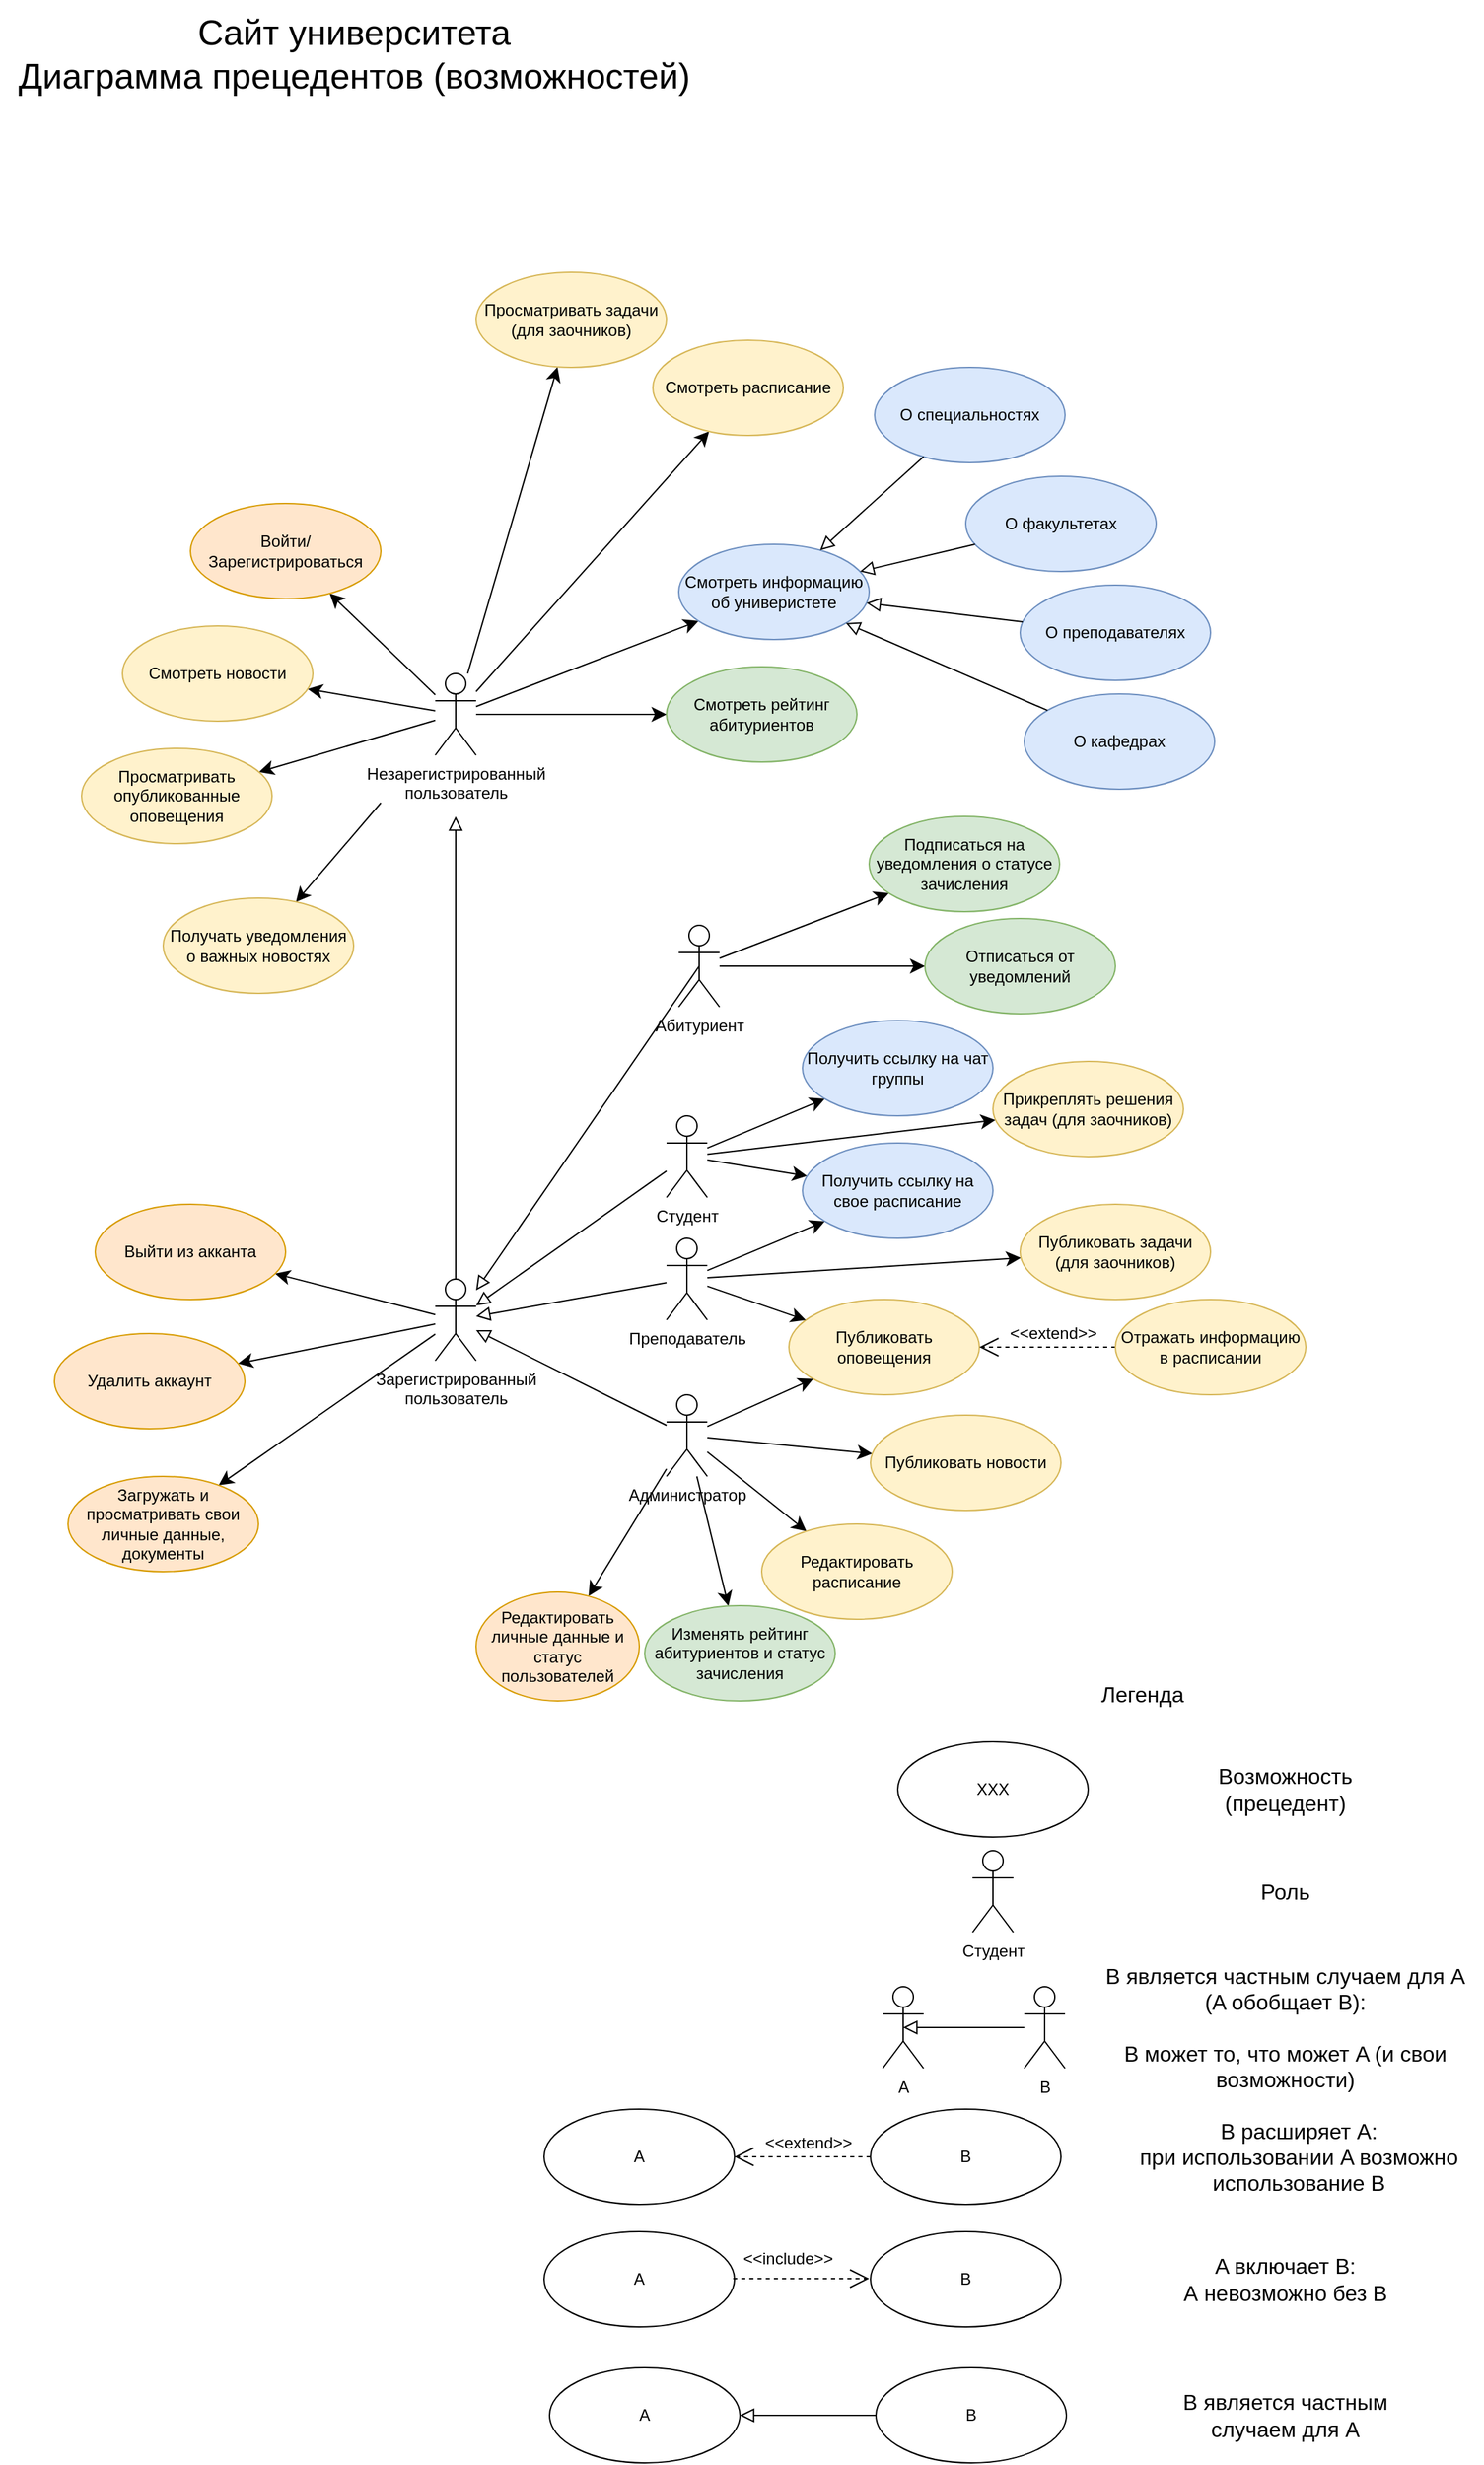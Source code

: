 <mxfile version="27.0.9">
  <diagram name="Страница — 1" id="YHnXIUAEko-EZnPwfLlH">
    <mxGraphModel dx="1815" dy="1706" grid="1" gridSize="10" guides="1" tooltips="1" connect="1" arrows="1" fold="1" page="1" pageScale="1" pageWidth="827" pageHeight="1169" math="0" shadow="0">
      <root>
        <mxCell id="0" />
        <mxCell id="1" parent="0" />
        <mxCell id="iBgdx17Dv0a5mW3MopRO-1" value="" style="edgeStyle=none;curved=1;rounded=0;orthogonalLoop=1;jettySize=auto;html=1;fontSize=12;startSize=8;endSize=8;" parent="1" source="iBgdx17Dv0a5mW3MopRO-8" target="iBgdx17Dv0a5mW3MopRO-10" edge="1">
          <mxGeometry relative="1" as="geometry" />
        </mxCell>
        <mxCell id="iBgdx17Dv0a5mW3MopRO-2" style="edgeStyle=none;curved=1;rounded=0;orthogonalLoop=1;jettySize=auto;html=1;fontSize=12;startSize=8;endSize=8;" parent="1" source="iBgdx17Dv0a5mW3MopRO-8" target="iBgdx17Dv0a5mW3MopRO-9" edge="1">
          <mxGeometry relative="1" as="geometry" />
        </mxCell>
        <mxCell id="iBgdx17Dv0a5mW3MopRO-3" style="edgeStyle=none;curved=1;rounded=0;orthogonalLoop=1;jettySize=auto;html=1;fontSize=12;startSize=8;endSize=8;" parent="1" source="iBgdx17Dv0a5mW3MopRO-8" target="iBgdx17Dv0a5mW3MopRO-27" edge="1">
          <mxGeometry relative="1" as="geometry" />
        </mxCell>
        <mxCell id="iBgdx17Dv0a5mW3MopRO-4" value="" style="edgeStyle=none;curved=1;rounded=0;orthogonalLoop=1;jettySize=auto;html=1;fontSize=12;startSize=8;endSize=8;" parent="1" source="iBgdx17Dv0a5mW3MopRO-8" target="iBgdx17Dv0a5mW3MopRO-43" edge="1">
          <mxGeometry relative="1" as="geometry" />
        </mxCell>
        <mxCell id="iBgdx17Dv0a5mW3MopRO-5" style="edgeStyle=none;curved=1;rounded=0;orthogonalLoop=1;jettySize=auto;html=1;fontSize=12;startSize=8;endSize=8;" parent="1" source="iBgdx17Dv0a5mW3MopRO-8" target="iBgdx17Dv0a5mW3MopRO-36" edge="1">
          <mxGeometry relative="1" as="geometry" />
        </mxCell>
        <mxCell id="iBgdx17Dv0a5mW3MopRO-6" style="edgeStyle=none;curved=1;rounded=0;orthogonalLoop=1;jettySize=auto;html=1;fontSize=12;startSize=8;endSize=8;" parent="1" source="iBgdx17Dv0a5mW3MopRO-8" target="iBgdx17Dv0a5mW3MopRO-50" edge="1">
          <mxGeometry relative="1" as="geometry" />
        </mxCell>
        <mxCell id="iBgdx17Dv0a5mW3MopRO-76" style="edgeStyle=none;curved=1;rounded=0;orthogonalLoop=1;jettySize=auto;html=1;fontSize=12;startSize=8;endSize=8;" parent="1" source="iBgdx17Dv0a5mW3MopRO-8" target="iBgdx17Dv0a5mW3MopRO-75" edge="1">
          <mxGeometry relative="1" as="geometry" />
        </mxCell>
        <mxCell id="iBgdx17Dv0a5mW3MopRO-8" value="Незарегистрированный&lt;div&gt;пользователь&lt;/div&gt;" style="shape=umlActor;verticalLabelPosition=bottom;verticalAlign=top;html=1;" parent="1" vertex="1">
          <mxGeometry x="120" y="15" width="30" height="60" as="geometry" />
        </mxCell>
        <mxCell id="iBgdx17Dv0a5mW3MopRO-9" value="Смотреть расписание" style="ellipse;whiteSpace=wrap;html=1;fillColor=#fff2cc;strokeColor=#d6b656;" parent="1" vertex="1">
          <mxGeometry x="280" y="-230" width="140" height="70" as="geometry" />
        </mxCell>
        <mxCell id="iBgdx17Dv0a5mW3MopRO-10" value="Смотреть рейтинг абитуриентов" style="ellipse;whiteSpace=wrap;html=1;fillColor=#d5e8d4;strokeColor=#82b366;" parent="1" vertex="1">
          <mxGeometry x="290" y="10" width="140" height="70" as="geometry" />
        </mxCell>
        <mxCell id="iBgdx17Dv0a5mW3MopRO-11" value="Публиковать оповещения" style="ellipse;whiteSpace=wrap;html=1;fillColor=#fff2cc;strokeColor=#d6b656;" parent="1" vertex="1">
          <mxGeometry x="380" y="475" width="140" height="70" as="geometry" />
        </mxCell>
        <mxCell id="iBgdx17Dv0a5mW3MopRO-12" style="edgeStyle=none;curved=1;rounded=0;orthogonalLoop=1;jettySize=auto;html=1;fontSize=12;startSize=8;endSize=8;" parent="1" source="iBgdx17Dv0a5mW3MopRO-15" target="iBgdx17Dv0a5mW3MopRO-51" edge="1">
          <mxGeometry relative="1" as="geometry">
            <mxPoint x="70" y="660" as="targetPoint" />
          </mxGeometry>
        </mxCell>
        <mxCell id="iBgdx17Dv0a5mW3MopRO-13" style="edgeStyle=none;curved=1;rounded=0;orthogonalLoop=1;jettySize=auto;html=1;fontSize=12;startSize=8;endSize=8;" parent="1" source="iBgdx17Dv0a5mW3MopRO-15" target="iBgdx17Dv0a5mW3MopRO-52" edge="1">
          <mxGeometry relative="1" as="geometry" />
        </mxCell>
        <mxCell id="iBgdx17Dv0a5mW3MopRO-14" style="edgeStyle=none;curved=1;rounded=0;orthogonalLoop=1;jettySize=auto;html=1;fontSize=12;startSize=8;endSize=8;" parent="1" source="iBgdx17Dv0a5mW3MopRO-15" target="iBgdx17Dv0a5mW3MopRO-55" edge="1">
          <mxGeometry relative="1" as="geometry" />
        </mxCell>
        <mxCell id="iBgdx17Dv0a5mW3MopRO-87" style="edgeStyle=none;curved=1;rounded=0;orthogonalLoop=1;jettySize=auto;html=1;fontSize=12;startSize=8;endSize=8;" parent="1" target="iBgdx17Dv0a5mW3MopRO-86" edge="1">
          <mxGeometry relative="1" as="geometry">
            <mxPoint x="80" y="110" as="sourcePoint" />
          </mxGeometry>
        </mxCell>
        <mxCell id="iBgdx17Dv0a5mW3MopRO-15" value="Зарегистрированный&lt;div&gt;пользователь&lt;/div&gt;" style="shape=umlActor;verticalLabelPosition=bottom;verticalAlign=top;html=1;" parent="1" vertex="1">
          <mxGeometry x="120" y="460" width="30" height="60" as="geometry" />
        </mxCell>
        <mxCell id="iBgdx17Dv0a5mW3MopRO-16" style="edgeStyle=none;curved=1;rounded=0;orthogonalLoop=1;jettySize=auto;html=1;fontSize=12;startSize=8;endSize=8;endArrow=block;endFill=0;" parent="1" source="iBgdx17Dv0a5mW3MopRO-19" target="iBgdx17Dv0a5mW3MopRO-15" edge="1">
          <mxGeometry relative="1" as="geometry" />
        </mxCell>
        <mxCell id="iBgdx17Dv0a5mW3MopRO-17" style="edgeStyle=none;curved=1;rounded=0;orthogonalLoop=1;jettySize=auto;html=1;fontSize=12;startSize=8;endSize=8;" parent="1" source="iBgdx17Dv0a5mW3MopRO-19" target="iBgdx17Dv0a5mW3MopRO-28" edge="1">
          <mxGeometry relative="1" as="geometry" />
        </mxCell>
        <mxCell id="iBgdx17Dv0a5mW3MopRO-18" style="edgeStyle=none;curved=1;rounded=0;orthogonalLoop=1;jettySize=auto;html=1;fontSize=12;startSize=8;endSize=8;" parent="1" source="iBgdx17Dv0a5mW3MopRO-19" target="iBgdx17Dv0a5mW3MopRO-45" edge="1">
          <mxGeometry relative="1" as="geometry" />
        </mxCell>
        <mxCell id="MSXrS4QZ0OTZGiHskTLz-15" style="edgeStyle=none;curved=1;rounded=0;orthogonalLoop=1;jettySize=auto;html=1;fontSize=12;startSize=8;endSize=8;" edge="1" parent="1" source="iBgdx17Dv0a5mW3MopRO-19" target="MSXrS4QZ0OTZGiHskTLz-12">
          <mxGeometry relative="1" as="geometry" />
        </mxCell>
        <mxCell id="iBgdx17Dv0a5mW3MopRO-19" value="Студент" style="shape=umlActor;verticalLabelPosition=bottom;verticalAlign=top;html=1;" parent="1" vertex="1">
          <mxGeometry x="290" y="340" width="30" height="60" as="geometry" />
        </mxCell>
        <mxCell id="iBgdx17Dv0a5mW3MopRO-20" value="" style="edgeStyle=none;curved=1;rounded=0;orthogonalLoop=1;jettySize=auto;html=1;fontSize=12;startSize=8;endSize=8;endArrow=block;endFill=0;" parent="1" source="iBgdx17Dv0a5mW3MopRO-23" target="iBgdx17Dv0a5mW3MopRO-15" edge="1">
          <mxGeometry relative="1" as="geometry" />
        </mxCell>
        <mxCell id="iBgdx17Dv0a5mW3MopRO-21" value="" style="edgeStyle=none;curved=1;rounded=0;orthogonalLoop=1;jettySize=auto;html=1;fontSize=12;startSize=8;endSize=8;" parent="1" source="iBgdx17Dv0a5mW3MopRO-23" target="iBgdx17Dv0a5mW3MopRO-11" edge="1">
          <mxGeometry relative="1" as="geometry" />
        </mxCell>
        <mxCell id="iBgdx17Dv0a5mW3MopRO-22" style="edgeStyle=none;curved=1;rounded=0;orthogonalLoop=1;jettySize=auto;html=1;fontSize=12;startSize=8;endSize=8;" parent="1" source="iBgdx17Dv0a5mW3MopRO-23" target="iBgdx17Dv0a5mW3MopRO-45" edge="1">
          <mxGeometry relative="1" as="geometry" />
        </mxCell>
        <mxCell id="MSXrS4QZ0OTZGiHskTLz-14" style="edgeStyle=none;curved=1;rounded=0;orthogonalLoop=1;jettySize=auto;html=1;fontSize=12;startSize=8;endSize=8;" edge="1" parent="1" source="iBgdx17Dv0a5mW3MopRO-23" target="MSXrS4QZ0OTZGiHskTLz-13">
          <mxGeometry relative="1" as="geometry" />
        </mxCell>
        <mxCell id="iBgdx17Dv0a5mW3MopRO-23" value="Преподаватель" style="shape=umlActor;verticalLabelPosition=bottom;verticalAlign=top;html=1;" parent="1" vertex="1">
          <mxGeometry x="290" y="430" width="30" height="60" as="geometry" />
        </mxCell>
        <mxCell id="iBgdx17Dv0a5mW3MopRO-24" value="" style="endArrow=open;dashed=1;endFill=0;endSize=12;html=1;rounded=0;fontSize=12;curved=1;textShadow=0;strokeColor=default;" parent="1" source="iBgdx17Dv0a5mW3MopRO-26" target="iBgdx17Dv0a5mW3MopRO-11" edge="1">
          <mxGeometry width="160" relative="1" as="geometry">
            <mxPoint x="560" y="475" as="sourcePoint" />
            <mxPoint x="610" y="474" as="targetPoint" />
          </mxGeometry>
        </mxCell>
        <mxCell id="iBgdx17Dv0a5mW3MopRO-25" value="&amp;lt;&amp;lt;extend&amp;gt;&amp;gt;" style="edgeLabel;html=1;align=center;verticalAlign=middle;resizable=0;points=[];fontSize=12;" parent="iBgdx17Dv0a5mW3MopRO-24" vertex="1" connectable="0">
          <mxGeometry x="-0.286" y="-4" relative="1" as="geometry">
            <mxPoint x="-11" y="-6" as="offset" />
          </mxGeometry>
        </mxCell>
        <mxCell id="iBgdx17Dv0a5mW3MopRO-26" value="Отражать информацию в расписании" style="ellipse;whiteSpace=wrap;html=1;fillColor=#fff2cc;strokeColor=#d6b656;" parent="1" vertex="1">
          <mxGeometry x="620" y="475" width="140" height="70" as="geometry" />
        </mxCell>
        <mxCell id="iBgdx17Dv0a5mW3MopRO-27" value="Смотреть новости" style="ellipse;whiteSpace=wrap;html=1;fillColor=#fff2cc;strokeColor=#d6b656;" parent="1" vertex="1">
          <mxGeometry x="-110" y="-20" width="140" height="70" as="geometry" />
        </mxCell>
        <mxCell id="iBgdx17Dv0a5mW3MopRO-28" value="Получить ссылку на чат группы" style="ellipse;whiteSpace=wrap;html=1;fillColor=#dae8fc;strokeColor=#6c8ebf;" parent="1" vertex="1">
          <mxGeometry x="390" y="270" width="140" height="70" as="geometry" />
        </mxCell>
        <mxCell id="iBgdx17Dv0a5mW3MopRO-29" style="edgeStyle=none;curved=1;rounded=0;orthogonalLoop=1;jettySize=auto;html=1;fontSize=12;startSize=8;endSize=8;endArrow=block;endFill=0;" parent="1" source="iBgdx17Dv0a5mW3MopRO-35" target="iBgdx17Dv0a5mW3MopRO-15" edge="1">
          <mxGeometry relative="1" as="geometry" />
        </mxCell>
        <mxCell id="iBgdx17Dv0a5mW3MopRO-30" style="edgeStyle=none;curved=1;rounded=0;orthogonalLoop=1;jettySize=auto;html=1;fontSize=12;startSize=8;endSize=8;" parent="1" source="iBgdx17Dv0a5mW3MopRO-35" target="iBgdx17Dv0a5mW3MopRO-37" edge="1">
          <mxGeometry relative="1" as="geometry" />
        </mxCell>
        <mxCell id="iBgdx17Dv0a5mW3MopRO-31" style="edgeStyle=none;curved=1;rounded=0;orthogonalLoop=1;jettySize=auto;html=1;fontSize=12;startSize=8;endSize=8;" parent="1" source="iBgdx17Dv0a5mW3MopRO-35" target="iBgdx17Dv0a5mW3MopRO-11" edge="1">
          <mxGeometry relative="1" as="geometry" />
        </mxCell>
        <mxCell id="iBgdx17Dv0a5mW3MopRO-32" style="edgeStyle=none;curved=1;rounded=0;orthogonalLoop=1;jettySize=auto;html=1;fontSize=12;startSize=8;endSize=8;" parent="1" source="iBgdx17Dv0a5mW3MopRO-35" target="iBgdx17Dv0a5mW3MopRO-46" edge="1">
          <mxGeometry relative="1" as="geometry" />
        </mxCell>
        <mxCell id="iBgdx17Dv0a5mW3MopRO-33" style="edgeStyle=none;curved=1;rounded=0;orthogonalLoop=1;jettySize=auto;html=1;fontSize=12;startSize=8;endSize=8;" parent="1" source="iBgdx17Dv0a5mW3MopRO-35" target="iBgdx17Dv0a5mW3MopRO-47" edge="1">
          <mxGeometry relative="1" as="geometry" />
        </mxCell>
        <mxCell id="iBgdx17Dv0a5mW3MopRO-34" style="edgeStyle=none;curved=1;rounded=0;orthogonalLoop=1;jettySize=auto;html=1;fontSize=12;startSize=8;endSize=8;" parent="1" source="iBgdx17Dv0a5mW3MopRO-35" target="iBgdx17Dv0a5mW3MopRO-53" edge="1">
          <mxGeometry relative="1" as="geometry" />
        </mxCell>
        <mxCell id="iBgdx17Dv0a5mW3MopRO-35" value="Администратор" style="shape=umlActor;verticalLabelPosition=bottom;verticalAlign=top;html=1;" parent="1" vertex="1">
          <mxGeometry x="290" y="545" width="30" height="60" as="geometry" />
        </mxCell>
        <mxCell id="iBgdx17Dv0a5mW3MopRO-36" value="Просматривать задачи (для заочников)" style="ellipse;whiteSpace=wrap;html=1;fillColor=#fff2cc;strokeColor=#d6b656;" parent="1" vertex="1">
          <mxGeometry x="150" y="-280" width="140" height="70" as="geometry" />
        </mxCell>
        <mxCell id="iBgdx17Dv0a5mW3MopRO-37" value="Редактировать расписание" style="ellipse;whiteSpace=wrap;html=1;fillColor=#fff2cc;strokeColor=#d6b656;" parent="1" vertex="1">
          <mxGeometry x="360" y="640" width="140" height="70" as="geometry" />
        </mxCell>
        <mxCell id="iBgdx17Dv0a5mW3MopRO-38" style="edgeStyle=none;curved=1;rounded=0;orthogonalLoop=1;jettySize=auto;html=1;fontSize=12;startSize=8;endSize=8;" parent="1" source="iBgdx17Dv0a5mW3MopRO-40" target="iBgdx17Dv0a5mW3MopRO-41" edge="1">
          <mxGeometry relative="1" as="geometry" />
        </mxCell>
        <mxCell id="iBgdx17Dv0a5mW3MopRO-39" style="edgeStyle=none;curved=1;rounded=0;orthogonalLoop=1;jettySize=auto;html=1;fontSize=12;startSize=8;endSize=8;" parent="1" source="iBgdx17Dv0a5mW3MopRO-40" target="iBgdx17Dv0a5mW3MopRO-54" edge="1">
          <mxGeometry relative="1" as="geometry" />
        </mxCell>
        <mxCell id="iBgdx17Dv0a5mW3MopRO-40" value="Абитуриент" style="shape=umlActor;verticalLabelPosition=bottom;verticalAlign=top;html=1;" parent="1" vertex="1">
          <mxGeometry x="299" y="200" width="30" height="60" as="geometry" />
        </mxCell>
        <mxCell id="iBgdx17Dv0a5mW3MopRO-41" value="Подписаться на уведомления о статусе зачисления" style="ellipse;whiteSpace=wrap;html=1;fillColor=#d5e8d4;strokeColor=#82b366;" parent="1" vertex="1">
          <mxGeometry x="439" y="120" width="140" height="70" as="geometry" />
        </mxCell>
        <mxCell id="iBgdx17Dv0a5mW3MopRO-42" style="edgeStyle=none;curved=1;rounded=0;orthogonalLoop=1;jettySize=auto;html=1;fontSize=12;startSize=8;endSize=8;endArrow=block;endFill=0;exitX=0.5;exitY=0.5;exitDx=0;exitDy=0;exitPerimeter=0;" parent="1" source="iBgdx17Dv0a5mW3MopRO-40" target="iBgdx17Dv0a5mW3MopRO-15" edge="1">
          <mxGeometry relative="1" as="geometry">
            <mxPoint x="270" y="479" as="sourcePoint" />
            <mxPoint x="120" y="440" as="targetPoint" />
          </mxGeometry>
        </mxCell>
        <mxCell id="iBgdx17Dv0a5mW3MopRO-43" value="Смотреть информацию об универистете" style="ellipse;whiteSpace=wrap;html=1;fillColor=#dae8fc;strokeColor=#6c8ebf;" parent="1" vertex="1">
          <mxGeometry x="299" y="-80" width="140" height="70" as="geometry" />
        </mxCell>
        <mxCell id="iBgdx17Dv0a5mW3MopRO-44" style="edgeStyle=none;curved=1;rounded=0;orthogonalLoop=1;jettySize=auto;html=1;fontSize=12;startSize=8;endSize=8;endArrow=block;endFill=0;exitX=0.5;exitY=0;exitDx=0;exitDy=0;exitPerimeter=0;" parent="1" source="iBgdx17Dv0a5mW3MopRO-15" edge="1">
          <mxGeometry relative="1" as="geometry">
            <mxPoint x="215" y="210" as="sourcePoint" />
            <mxPoint x="135" y="120" as="targetPoint" />
          </mxGeometry>
        </mxCell>
        <mxCell id="iBgdx17Dv0a5mW3MopRO-45" value="Получить ссылку на свое расписание" style="ellipse;whiteSpace=wrap;html=1;fillColor=#dae8fc;strokeColor=#6c8ebf;" parent="1" vertex="1">
          <mxGeometry x="390" y="360" width="140" height="70" as="geometry" />
        </mxCell>
        <mxCell id="iBgdx17Dv0a5mW3MopRO-46" value="Изменять рейтинг абитуриентов и статус зачисления" style="ellipse;whiteSpace=wrap;html=1;fillColor=#d5e8d4;strokeColor=#82b366;" parent="1" vertex="1">
          <mxGeometry x="274" y="700" width="140" height="70" as="geometry" />
        </mxCell>
        <mxCell id="iBgdx17Dv0a5mW3MopRO-47" value="Публиковать новости" style="ellipse;whiteSpace=wrap;html=1;fillColor=#fff2cc;strokeColor=#d6b656;" parent="1" vertex="1">
          <mxGeometry x="440" y="560" width="140" height="70" as="geometry" />
        </mxCell>
        <mxCell id="iBgdx17Dv0a5mW3MopRO-48" value="&lt;div&gt;Cайт университета&lt;/div&gt;&lt;div&gt;Диаграмма прецедентов (возможностей)&lt;/div&gt;" style="text;html=1;align=center;verticalAlign=middle;resizable=0;points=[];autosize=1;strokeColor=none;fillColor=none;fontSize=26;" parent="1" vertex="1">
          <mxGeometry x="-200" y="-480" width="520" height="80" as="geometry" />
        </mxCell>
        <mxCell id="iBgdx17Dv0a5mW3MopRO-49" value="О специальностях" style="ellipse;whiteSpace=wrap;html=1;fillColor=#dae8fc;strokeColor=#6c8ebf;" parent="1" vertex="1">
          <mxGeometry x="443" y="-210" width="140" height="70" as="geometry" />
        </mxCell>
        <mxCell id="iBgdx17Dv0a5mW3MopRO-50" value="Войти/Зарегистрироваться" style="ellipse;whiteSpace=wrap;html=1;fillColor=#ffe6cc;strokeColor=#d79b00;" parent="1" vertex="1">
          <mxGeometry x="-60" y="-110" width="140" height="70" as="geometry" />
        </mxCell>
        <mxCell id="iBgdx17Dv0a5mW3MopRO-51" value="Удалить аккаунт" style="ellipse;whiteSpace=wrap;html=1;fillColor=#ffe6cc;strokeColor=#d79b00;" parent="1" vertex="1">
          <mxGeometry x="-160" y="500" width="140" height="70" as="geometry" />
        </mxCell>
        <mxCell id="iBgdx17Dv0a5mW3MopRO-52" value="&lt;div&gt;Загружать и просматривать свои личные данные, документы&lt;/div&gt;" style="ellipse;whiteSpace=wrap;html=1;fillColor=#ffe6cc;strokeColor=#d79b00;" parent="1" vertex="1">
          <mxGeometry x="-150" y="605" width="140" height="70" as="geometry" />
        </mxCell>
        <mxCell id="iBgdx17Dv0a5mW3MopRO-53" value="Редактировать личные данные и статус пользователей" style="ellipse;whiteSpace=wrap;html=1;fillColor=#ffe6cc;strokeColor=#d79b00;" parent="1" vertex="1">
          <mxGeometry x="150" y="690" width="120" height="80" as="geometry" />
        </mxCell>
        <mxCell id="iBgdx17Dv0a5mW3MopRO-54" value="Отписаться от уведомлений" style="ellipse;whiteSpace=wrap;html=1;fillColor=#d5e8d4;strokeColor=#82b366;" parent="1" vertex="1">
          <mxGeometry x="480" y="195" width="140" height="70" as="geometry" />
        </mxCell>
        <mxCell id="iBgdx17Dv0a5mW3MopRO-55" value="Выйти из акканта" style="ellipse;whiteSpace=wrap;html=1;fillColor=#ffe6cc;strokeColor=#d79b00;" parent="1" vertex="1">
          <mxGeometry x="-130" y="405" width="140" height="70" as="geometry" />
        </mxCell>
        <mxCell id="iBgdx17Dv0a5mW3MopRO-56" value="Легенда" style="text;strokeColor=none;fillColor=none;html=1;align=center;verticalAlign=middle;whiteSpace=wrap;rounded=0;fontSize=16;" parent="1" vertex="1">
          <mxGeometry x="610" y="750" width="60" height="30" as="geometry" />
        </mxCell>
        <mxCell id="iBgdx17Dv0a5mW3MopRO-57" value="XXX" style="ellipse;whiteSpace=wrap;html=1;" parent="1" vertex="1">
          <mxGeometry x="460" y="800" width="140" height="70" as="geometry" />
        </mxCell>
        <mxCell id="iBgdx17Dv0a5mW3MopRO-58" value="Возможность (прецедент)" style="text;strokeColor=none;fillColor=none;html=1;align=center;verticalAlign=middle;whiteSpace=wrap;rounded=0;fontSize=16;" parent="1" vertex="1">
          <mxGeometry x="715" y="820" width="60" height="30" as="geometry" />
        </mxCell>
        <mxCell id="iBgdx17Dv0a5mW3MopRO-59" value="Студент" style="shape=umlActor;verticalLabelPosition=bottom;verticalAlign=top;html=1;" parent="1" vertex="1">
          <mxGeometry x="515" y="880" width="30" height="60" as="geometry" />
        </mxCell>
        <mxCell id="iBgdx17Dv0a5mW3MopRO-60" value="Роль" style="text;strokeColor=none;fillColor=none;html=1;align=center;verticalAlign=middle;whiteSpace=wrap;rounded=0;fontSize=16;" parent="1" vertex="1">
          <mxGeometry x="715" y="895" width="60" height="30" as="geometry" />
        </mxCell>
        <mxCell id="iBgdx17Dv0a5mW3MopRO-61" value="&lt;div&gt;A&lt;/div&gt;" style="shape=umlActor;verticalLabelPosition=bottom;verticalAlign=top;html=1;" parent="1" vertex="1">
          <mxGeometry x="449" y="980" width="30" height="60" as="geometry" />
        </mxCell>
        <mxCell id="iBgdx17Dv0a5mW3MopRO-62" value="B" style="shape=umlActor;verticalLabelPosition=bottom;verticalAlign=top;html=1;" parent="1" vertex="1">
          <mxGeometry x="553" y="980" width="30" height="60" as="geometry" />
        </mxCell>
        <mxCell id="iBgdx17Dv0a5mW3MopRO-63" style="edgeStyle=none;curved=1;rounded=0;orthogonalLoop=1;jettySize=auto;html=1;entryX=0.5;entryY=0.5;entryDx=0;entryDy=0;entryPerimeter=0;fontSize=12;startSize=8;endSize=8;endArrow=block;endFill=0;" parent="1" source="iBgdx17Dv0a5mW3MopRO-62" target="iBgdx17Dv0a5mW3MopRO-61" edge="1">
          <mxGeometry relative="1" as="geometry" />
        </mxCell>
        <mxCell id="iBgdx17Dv0a5mW3MopRO-64" value="&lt;div&gt;B является частным случаем для A&lt;/div&gt;&lt;div&gt;(A обобщает B):&lt;/div&gt;&lt;div&gt;&lt;br&gt;&lt;/div&gt;&lt;div&gt;B может то, что может A (и свои возможности)&lt;/div&gt;" style="text;strokeColor=none;fillColor=none;html=1;align=center;verticalAlign=middle;whiteSpace=wrap;rounded=0;fontSize=16;" parent="1" vertex="1">
          <mxGeometry x="600" y="995" width="290" height="30" as="geometry" />
        </mxCell>
        <mxCell id="iBgdx17Dv0a5mW3MopRO-65" value="A" style="ellipse;whiteSpace=wrap;html=1;" parent="1" vertex="1">
          <mxGeometry x="200" y="1070" width="140" height="70" as="geometry" />
        </mxCell>
        <mxCell id="iBgdx17Dv0a5mW3MopRO-66" value="" style="endArrow=open;dashed=1;endFill=0;endSize=12;html=1;rounded=0;fontSize=12;curved=1;textShadow=0;strokeColor=default;" parent="1" source="iBgdx17Dv0a5mW3MopRO-68" target="iBgdx17Dv0a5mW3MopRO-65" edge="1">
          <mxGeometry width="160" relative="1" as="geometry">
            <mxPoint x="380" y="1070" as="sourcePoint" />
            <mxPoint x="430" y="1069" as="targetPoint" />
          </mxGeometry>
        </mxCell>
        <mxCell id="iBgdx17Dv0a5mW3MopRO-67" value="&amp;lt;&amp;lt;extend&amp;gt;&amp;gt;" style="edgeLabel;html=1;align=center;verticalAlign=middle;resizable=0;points=[];fontSize=12;" parent="iBgdx17Dv0a5mW3MopRO-66" vertex="1" connectable="0">
          <mxGeometry x="-0.286" y="-4" relative="1" as="geometry">
            <mxPoint x="-11" y="-6" as="offset" />
          </mxGeometry>
        </mxCell>
        <mxCell id="iBgdx17Dv0a5mW3MopRO-68" value="B" style="ellipse;whiteSpace=wrap;html=1;" parent="1" vertex="1">
          <mxGeometry x="440" y="1070" width="140" height="70" as="geometry" />
        </mxCell>
        <mxCell id="iBgdx17Dv0a5mW3MopRO-69" value="&lt;div&gt;B расширяет A:&lt;/div&gt;&lt;div&gt;при использовании A возможно использование B&lt;/div&gt;" style="text;strokeColor=none;fillColor=none;html=1;align=center;verticalAlign=middle;whiteSpace=wrap;rounded=0;fontSize=16;" parent="1" vertex="1">
          <mxGeometry x="620" y="1090" width="270" height="30" as="geometry" />
        </mxCell>
        <mxCell id="iBgdx17Dv0a5mW3MopRO-70" value="A" style="ellipse;whiteSpace=wrap;html=1;" parent="1" vertex="1">
          <mxGeometry x="200" y="1160" width="140" height="70" as="geometry" />
        </mxCell>
        <mxCell id="iBgdx17Dv0a5mW3MopRO-71" value="" style="endArrow=open;dashed=1;endFill=0;endSize=12;html=1;rounded=0;fontSize=12;curved=1;textShadow=0;strokeColor=default;" parent="1" edge="1">
          <mxGeometry width="160" relative="1" as="geometry">
            <mxPoint x="339" y="1194.5" as="sourcePoint" />
            <mxPoint x="439" y="1194.5" as="targetPoint" />
          </mxGeometry>
        </mxCell>
        <mxCell id="iBgdx17Dv0a5mW3MopRO-72" value="&amp;lt;&amp;lt;include&amp;gt;&amp;gt;" style="edgeLabel;html=1;align=center;verticalAlign=middle;resizable=0;points=[];fontSize=12;" parent="iBgdx17Dv0a5mW3MopRO-71" vertex="1" connectable="0">
          <mxGeometry x="-0.286" y="-4" relative="1" as="geometry">
            <mxPoint x="4" y="-19" as="offset" />
          </mxGeometry>
        </mxCell>
        <mxCell id="iBgdx17Dv0a5mW3MopRO-73" value="B" style="ellipse;whiteSpace=wrap;html=1;" parent="1" vertex="1">
          <mxGeometry x="440" y="1160" width="140" height="70" as="geometry" />
        </mxCell>
        <mxCell id="iBgdx17Dv0a5mW3MopRO-74" value="&lt;div&gt;A включает B:&lt;/div&gt;&lt;div&gt;А невозможно без B&lt;/div&gt;" style="text;strokeColor=none;fillColor=none;html=1;align=center;verticalAlign=middle;whiteSpace=wrap;rounded=0;fontSize=16;" parent="1" vertex="1">
          <mxGeometry x="635" y="1180" width="220" height="30" as="geometry" />
        </mxCell>
        <mxCell id="iBgdx17Dv0a5mW3MopRO-75" value="Просматривать опубликованные оповещения" style="ellipse;whiteSpace=wrap;html=1;fillColor=#fff2cc;strokeColor=#d6b656;" parent="1" vertex="1">
          <mxGeometry x="-140" y="70" width="140" height="70" as="geometry" />
        </mxCell>
        <mxCell id="iBgdx17Dv0a5mW3MopRO-77" value="О факультетах" style="ellipse;whiteSpace=wrap;html=1;fillColor=#dae8fc;strokeColor=#6c8ebf;" parent="1" vertex="1">
          <mxGeometry x="510" y="-130" width="140" height="70" as="geometry" />
        </mxCell>
        <mxCell id="iBgdx17Dv0a5mW3MopRO-79" value="О преподавателях" style="ellipse;whiteSpace=wrap;html=1;fillColor=#dae8fc;strokeColor=#6c8ebf;" parent="1" vertex="1">
          <mxGeometry x="550" y="-50" width="140" height="70" as="geometry" />
        </mxCell>
        <mxCell id="iBgdx17Dv0a5mW3MopRO-81" value="О кафедрах" style="ellipse;whiteSpace=wrap;html=1;fillColor=#dae8fc;strokeColor=#6c8ebf;" parent="1" vertex="1">
          <mxGeometry x="553" y="30" width="140" height="70" as="geometry" />
        </mxCell>
        <mxCell id="iBgdx17Dv0a5mW3MopRO-86" value="Получать уведомления о важных новостях" style="ellipse;whiteSpace=wrap;html=1;fillColor=#fff2cc;strokeColor=#d6b656;" parent="1" vertex="1">
          <mxGeometry x="-80" y="180" width="140" height="70" as="geometry" />
        </mxCell>
        <mxCell id="MSXrS4QZ0OTZGiHskTLz-1" value="A" style="ellipse;whiteSpace=wrap;html=1;" vertex="1" parent="1">
          <mxGeometry x="204" y="1260" width="140" height="70" as="geometry" />
        </mxCell>
        <mxCell id="MSXrS4QZ0OTZGiHskTLz-4" value="B" style="ellipse;whiteSpace=wrap;html=1;" vertex="1" parent="1">
          <mxGeometry x="444" y="1260" width="140" height="70" as="geometry" />
        </mxCell>
        <mxCell id="MSXrS4QZ0OTZGiHskTLz-5" value="B является частным случаем для A" style="text;strokeColor=none;fillColor=none;html=1;align=center;verticalAlign=middle;whiteSpace=wrap;rounded=0;fontSize=16;" vertex="1" parent="1">
          <mxGeometry x="642" y="1280" width="206" height="30" as="geometry" />
        </mxCell>
        <mxCell id="MSXrS4QZ0OTZGiHskTLz-6" style="edgeStyle=none;curved=1;rounded=0;orthogonalLoop=1;jettySize=auto;html=1;entryX=1;entryY=0.5;entryDx=0;entryDy=0;fontSize=12;startSize=8;endSize=8;endArrow=block;endFill=0;exitX=0;exitY=0.5;exitDx=0;exitDy=0;" edge="1" parent="1" source="MSXrS4QZ0OTZGiHskTLz-4" target="MSXrS4QZ0OTZGiHskTLz-1">
          <mxGeometry relative="1" as="geometry">
            <mxPoint x="439" y="1294.5" as="sourcePoint" />
            <mxPoint x="350" y="1294.5" as="targetPoint" />
          </mxGeometry>
        </mxCell>
        <mxCell id="MSXrS4QZ0OTZGiHskTLz-7" style="edgeStyle=none;curved=1;rounded=0;orthogonalLoop=1;jettySize=auto;html=1;fontSize=12;startSize=8;endSize=8;endArrow=block;endFill=0;" edge="1" parent="1" source="iBgdx17Dv0a5mW3MopRO-49" target="iBgdx17Dv0a5mW3MopRO-43">
          <mxGeometry relative="1" as="geometry">
            <mxPoint x="480" y="-120" as="sourcePoint" />
            <mxPoint x="380" y="-120" as="targetPoint" />
          </mxGeometry>
        </mxCell>
        <mxCell id="MSXrS4QZ0OTZGiHskTLz-8" style="edgeStyle=none;curved=1;rounded=0;orthogonalLoop=1;jettySize=auto;html=1;fontSize=12;startSize=8;endSize=8;endArrow=block;endFill=0;" edge="1" parent="1" source="iBgdx17Dv0a5mW3MopRO-77" target="iBgdx17Dv0a5mW3MopRO-43">
          <mxGeometry relative="1" as="geometry">
            <mxPoint x="660" y="-80" as="sourcePoint" />
            <mxPoint x="560" y="-80" as="targetPoint" />
          </mxGeometry>
        </mxCell>
        <mxCell id="MSXrS4QZ0OTZGiHskTLz-9" style="edgeStyle=none;curved=1;rounded=0;orthogonalLoop=1;jettySize=auto;html=1;fontSize=12;startSize=8;endSize=8;endArrow=block;endFill=0;" edge="1" parent="1" source="iBgdx17Dv0a5mW3MopRO-79" target="iBgdx17Dv0a5mW3MopRO-43">
          <mxGeometry relative="1" as="geometry">
            <mxPoint x="630" y="-20" as="sourcePoint" />
            <mxPoint x="530" y="-20" as="targetPoint" />
          </mxGeometry>
        </mxCell>
        <mxCell id="MSXrS4QZ0OTZGiHskTLz-10" style="edgeStyle=none;curved=1;rounded=0;orthogonalLoop=1;jettySize=auto;html=1;fontSize=12;startSize=8;endSize=8;endArrow=block;endFill=0;" edge="1" parent="1" source="iBgdx17Dv0a5mW3MopRO-81" target="iBgdx17Dv0a5mW3MopRO-43">
          <mxGeometry relative="1" as="geometry">
            <mxPoint x="700" y="10" as="sourcePoint" />
            <mxPoint x="600" y="10" as="targetPoint" />
          </mxGeometry>
        </mxCell>
        <mxCell id="MSXrS4QZ0OTZGiHskTLz-12" value="Прикреплять решения задач (для заочников)" style="ellipse;whiteSpace=wrap;html=1;fillColor=#fff2cc;strokeColor=#d6b656;" vertex="1" parent="1">
          <mxGeometry x="530" y="300" width="140" height="70" as="geometry" />
        </mxCell>
        <mxCell id="MSXrS4QZ0OTZGiHskTLz-13" value="Публиковать задачи (для заочников)" style="ellipse;whiteSpace=wrap;html=1;fillColor=#fff2cc;strokeColor=#d6b656;" vertex="1" parent="1">
          <mxGeometry x="550" y="405" width="140" height="70" as="geometry" />
        </mxCell>
      </root>
    </mxGraphModel>
  </diagram>
</mxfile>
